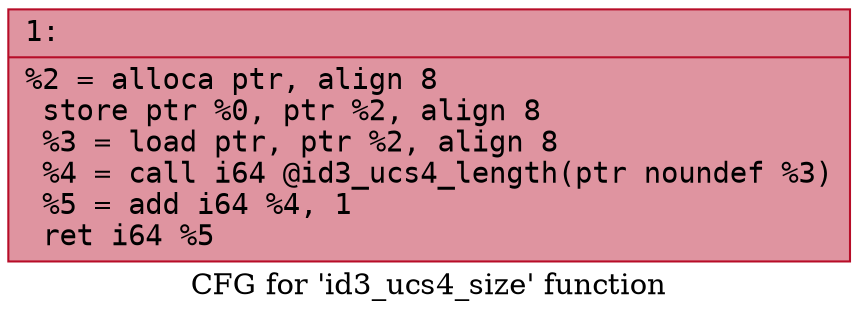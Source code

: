 digraph "CFG for 'id3_ucs4_size' function" {
	label="CFG for 'id3_ucs4_size' function";

	Node0x600002fd0370 [shape=record,color="#b70d28ff", style=filled, fillcolor="#b70d2870" fontname="Courier",label="{1:\l|  %2 = alloca ptr, align 8\l  store ptr %0, ptr %2, align 8\l  %3 = load ptr, ptr %2, align 8\l  %4 = call i64 @id3_ucs4_length(ptr noundef %3)\l  %5 = add i64 %4, 1\l  ret i64 %5\l}"];
}
